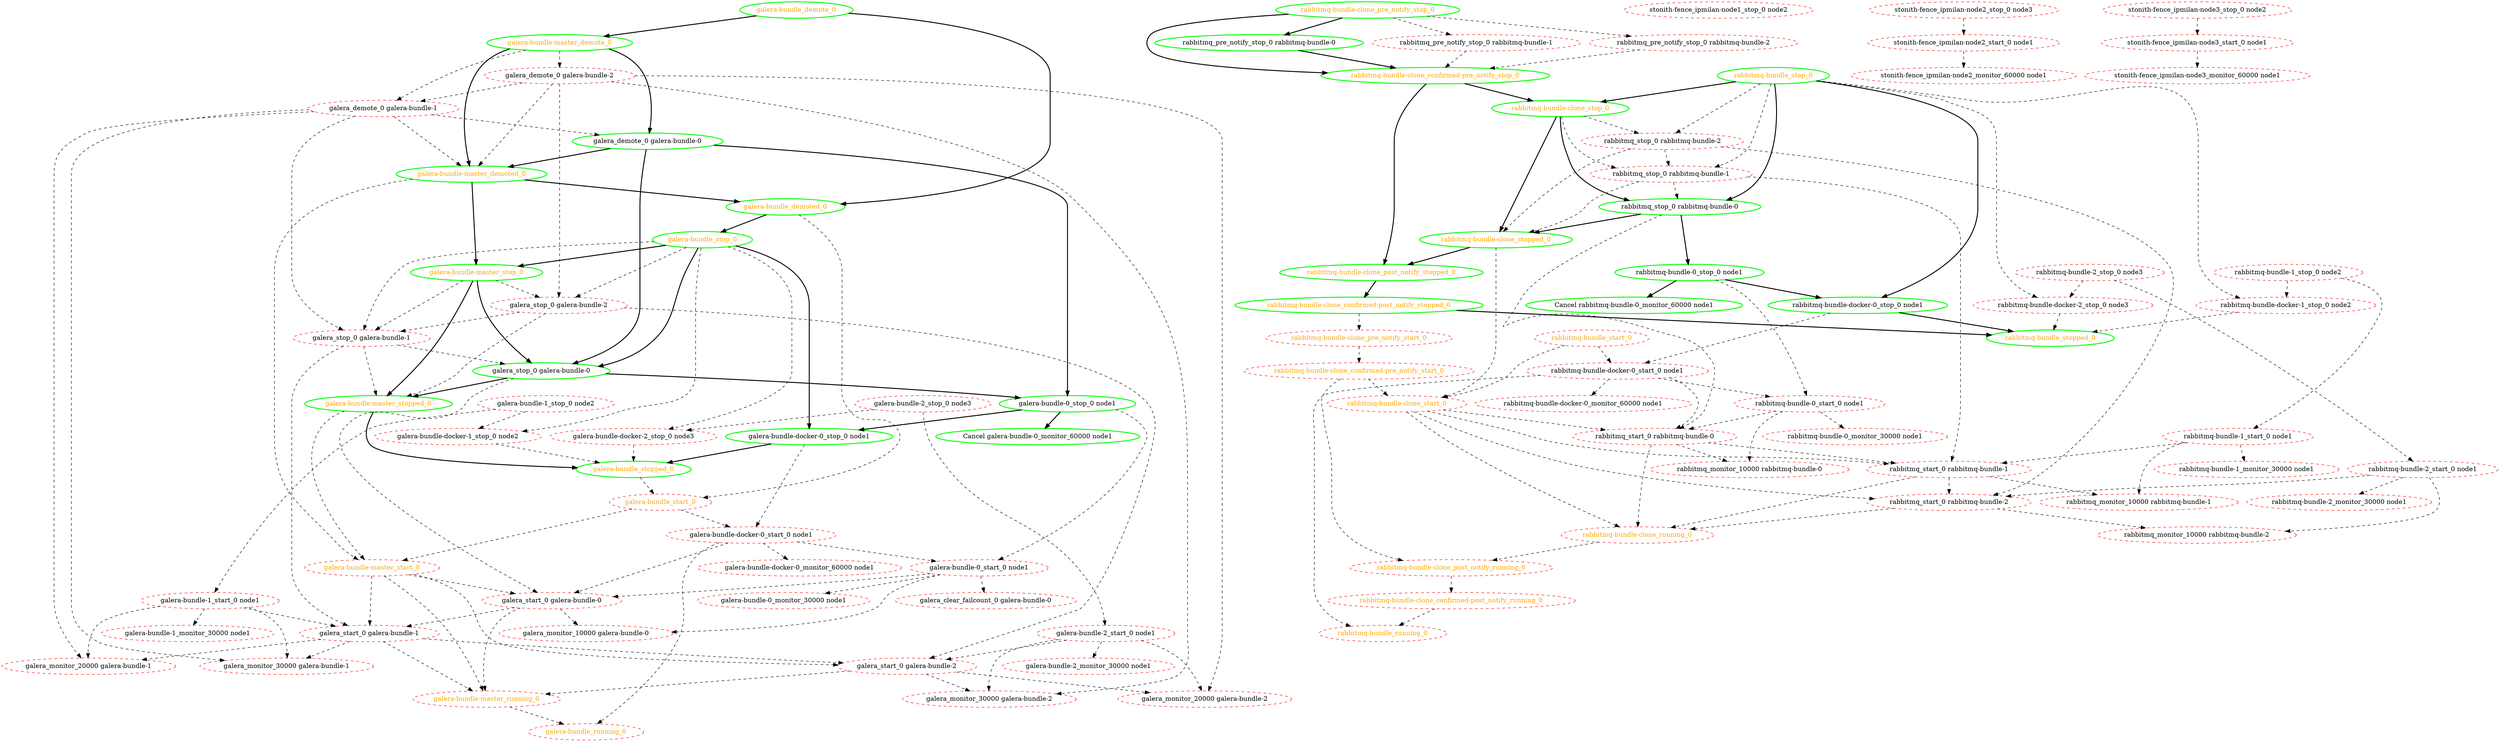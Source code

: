  digraph "g" {
"Cancel galera-bundle-0_monitor_60000 node1" [ style=bold color="green" fontcolor="black"]
"Cancel rabbitmq-bundle-0_monitor_60000 node1" [ style=bold color="green" fontcolor="black"]
"galera-bundle-0_monitor_30000 node1" [ style=dashed color="red" fontcolor="black"]
"galera-bundle-0_start_0 node1" -> "galera-bundle-0_monitor_30000 node1" [ style = dashed]
"galera-bundle-0_start_0 node1" -> "galera_clear_failcount_0 galera-bundle-0" [ style = dashed]
"galera-bundle-0_start_0 node1" -> "galera_monitor_10000 galera-bundle-0" [ style = dashed]
"galera-bundle-0_start_0 node1" -> "galera_start_0 galera-bundle-0" [ style = dashed]
"galera-bundle-0_start_0 node1" [ style=dashed color="red" fontcolor="black"]
"galera-bundle-0_stop_0 node1" -> "Cancel galera-bundle-0_monitor_60000 node1" [ style = bold]
"galera-bundle-0_stop_0 node1" -> "galera-bundle-0_start_0 node1" [ style = dashed]
"galera-bundle-0_stop_0 node1" -> "galera-bundle-docker-0_stop_0 node1" [ style = bold]
"galera-bundle-0_stop_0 node1" [ style=bold color="green" fontcolor="black"]
"galera-bundle-1_monitor_30000 node1" [ style=dashed color="red" fontcolor="black"]
"galera-bundle-1_start_0 node1" -> "galera-bundle-1_monitor_30000 node1" [ style = dashed]
"galera-bundle-1_start_0 node1" -> "galera_monitor_20000 galera-bundle-1" [ style = dashed]
"galera-bundle-1_start_0 node1" -> "galera_monitor_30000 galera-bundle-1" [ style = dashed]
"galera-bundle-1_start_0 node1" -> "galera_start_0 galera-bundle-1" [ style = dashed]
"galera-bundle-1_start_0 node1" [ style=dashed color="red" fontcolor="black"]
"galera-bundle-1_stop_0 node2" -> "galera-bundle-1_start_0 node1" [ style = dashed]
"galera-bundle-1_stop_0 node2" -> "galera-bundle-docker-1_stop_0 node2" [ style = dashed]
"galera-bundle-1_stop_0 node2" [ style=dashed color="red" fontcolor="black"]
"galera-bundle-2_monitor_30000 node1" [ style=dashed color="red" fontcolor="black"]
"galera-bundle-2_start_0 node1" -> "galera-bundle-2_monitor_30000 node1" [ style = dashed]
"galera-bundle-2_start_0 node1" -> "galera_monitor_20000 galera-bundle-2" [ style = dashed]
"galera-bundle-2_start_0 node1" -> "galera_monitor_30000 galera-bundle-2" [ style = dashed]
"galera-bundle-2_start_0 node1" -> "galera_start_0 galera-bundle-2" [ style = dashed]
"galera-bundle-2_start_0 node1" [ style=dashed color="red" fontcolor="black"]
"galera-bundle-2_stop_0 node3" -> "galera-bundle-2_start_0 node1" [ style = dashed]
"galera-bundle-2_stop_0 node3" -> "galera-bundle-docker-2_stop_0 node3" [ style = dashed]
"galera-bundle-2_stop_0 node3" [ style=dashed color="red" fontcolor="black"]
"galera-bundle-docker-0_monitor_60000 node1" [ style=dashed color="red" fontcolor="black"]
"galera-bundle-docker-0_start_0 node1" -> "galera-bundle-0_start_0 node1" [ style = dashed]
"galera-bundle-docker-0_start_0 node1" -> "galera-bundle-docker-0_monitor_60000 node1" [ style = dashed]
"galera-bundle-docker-0_start_0 node1" -> "galera-bundle_running_0" [ style = dashed]
"galera-bundle-docker-0_start_0 node1" -> "galera_start_0 galera-bundle-0" [ style = dashed]
"galera-bundle-docker-0_start_0 node1" [ style=dashed color="red" fontcolor="black"]
"galera-bundle-docker-0_stop_0 node1" -> "galera-bundle-docker-0_start_0 node1" [ style = dashed]
"galera-bundle-docker-0_stop_0 node1" -> "galera-bundle_stopped_0" [ style = bold]
"galera-bundle-docker-0_stop_0 node1" [ style=bold color="green" fontcolor="black"]
"galera-bundle-docker-1_stop_0 node2" -> "galera-bundle_stopped_0" [ style = dashed]
"galera-bundle-docker-1_stop_0 node2" [ style=dashed color="red" fontcolor="black"]
"galera-bundle-docker-2_stop_0 node3" -> "galera-bundle_stopped_0" [ style = dashed]
"galera-bundle-docker-2_stop_0 node3" [ style=dashed color="red" fontcolor="black"]
"galera-bundle-master_demote_0" -> "galera-bundle-master_demoted_0" [ style = bold]
"galera-bundle-master_demote_0" -> "galera_demote_0 galera-bundle-0" [ style = bold]
"galera-bundle-master_demote_0" -> "galera_demote_0 galera-bundle-1" [ style = dashed]
"galera-bundle-master_demote_0" -> "galera_demote_0 galera-bundle-2" [ style = dashed]
"galera-bundle-master_demote_0" [ style=bold color="green" fontcolor="orange"]
"galera-bundle-master_demoted_0" -> "galera-bundle-master_start_0" [ style = dashed]
"galera-bundle-master_demoted_0" -> "galera-bundle-master_stop_0" [ style = bold]
"galera-bundle-master_demoted_0" -> "galera-bundle_demoted_0" [ style = bold]
"galera-bundle-master_demoted_0" [ style=bold color="green" fontcolor="orange"]
"galera-bundle-master_running_0" -> "galera-bundle_running_0" [ style = dashed]
"galera-bundle-master_running_0" [ style=dashed color="red" fontcolor="orange"]
"galera-bundle-master_start_0" -> "galera-bundle-master_running_0" [ style = dashed]
"galera-bundle-master_start_0" -> "galera_start_0 galera-bundle-0" [ style = dashed]
"galera-bundle-master_start_0" -> "galera_start_0 galera-bundle-1" [ style = dashed]
"galera-bundle-master_start_0" -> "galera_start_0 galera-bundle-2" [ style = dashed]
"galera-bundle-master_start_0" [ style=dashed color="red" fontcolor="orange"]
"galera-bundle-master_stop_0" -> "galera-bundle-master_stopped_0" [ style = bold]
"galera-bundle-master_stop_0" -> "galera_stop_0 galera-bundle-0" [ style = bold]
"galera-bundle-master_stop_0" -> "galera_stop_0 galera-bundle-1" [ style = dashed]
"galera-bundle-master_stop_0" -> "galera_stop_0 galera-bundle-2" [ style = dashed]
"galera-bundle-master_stop_0" [ style=bold color="green" fontcolor="orange"]
"galera-bundle-master_stopped_0" -> "galera-bundle-master_start_0" [ style = dashed]
"galera-bundle-master_stopped_0" -> "galera-bundle_stopped_0" [ style = bold]
"galera-bundle-master_stopped_0" [ style=bold color="green" fontcolor="orange"]
"galera-bundle_demote_0" -> "galera-bundle-master_demote_0" [ style = bold]
"galera-bundle_demote_0" -> "galera-bundle_demoted_0" [ style = bold]
"galera-bundle_demote_0" [ style=bold color="green" fontcolor="orange"]
"galera-bundle_demoted_0" -> "galera-bundle_start_0" [ style = dashed]
"galera-bundle_demoted_0" -> "galera-bundle_stop_0" [ style = bold]
"galera-bundle_demoted_0" [ style=bold color="green" fontcolor="orange"]
"galera-bundle_running_0" [ style=dashed color="red" fontcolor="orange"]
"galera-bundle_start_0" -> "galera-bundle-docker-0_start_0 node1" [ style = dashed]
"galera-bundle_start_0" -> "galera-bundle-master_start_0" [ style = dashed]
"galera-bundle_start_0" [ style=dashed color="red" fontcolor="orange"]
"galera-bundle_stop_0" -> "galera-bundle-docker-0_stop_0 node1" [ style = bold]
"galera-bundle_stop_0" -> "galera-bundle-docker-1_stop_0 node2" [ style = dashed]
"galera-bundle_stop_0" -> "galera-bundle-docker-2_stop_0 node3" [ style = dashed]
"galera-bundle_stop_0" -> "galera-bundle-master_stop_0" [ style = bold]
"galera-bundle_stop_0" -> "galera_stop_0 galera-bundle-0" [ style = bold]
"galera-bundle_stop_0" -> "galera_stop_0 galera-bundle-1" [ style = dashed]
"galera-bundle_stop_0" -> "galera_stop_0 galera-bundle-2" [ style = dashed]
"galera-bundle_stop_0" [ style=bold color="green" fontcolor="orange"]
"galera-bundle_stopped_0" -> "galera-bundle_start_0" [ style = dashed]
"galera-bundle_stopped_0" [ style=bold color="green" fontcolor="orange"]
"galera_clear_failcount_0 galera-bundle-0" [ style=dashed color="red" fontcolor="black"]
"galera_demote_0 galera-bundle-0" -> "galera-bundle-0_stop_0 node1" [ style = bold]
"galera_demote_0 galera-bundle-0" -> "galera-bundle-master_demoted_0" [ style = bold]
"galera_demote_0 galera-bundle-0" -> "galera_stop_0 galera-bundle-0" [ style = bold]
"galera_demote_0 galera-bundle-0" [ style=bold color="green" fontcolor="black"]
"galera_demote_0 galera-bundle-1" -> "galera-bundle-master_demoted_0" [ style = dashed]
"galera_demote_0 galera-bundle-1" -> "galera_demote_0 galera-bundle-0" [ style = dashed]
"galera_demote_0 galera-bundle-1" -> "galera_monitor_20000 galera-bundle-1" [ style = dashed]
"galera_demote_0 galera-bundle-1" -> "galera_monitor_30000 galera-bundle-1" [ style = dashed]
"galera_demote_0 galera-bundle-1" -> "galera_stop_0 galera-bundle-1" [ style = dashed]
"galera_demote_0 galera-bundle-1" [ style=dashed color="red" fontcolor="black"]
"galera_demote_0 galera-bundle-2" -> "galera-bundle-master_demoted_0" [ style = dashed]
"galera_demote_0 galera-bundle-2" -> "galera_demote_0 galera-bundle-1" [ style = dashed]
"galera_demote_0 galera-bundle-2" -> "galera_monitor_20000 galera-bundle-2" [ style = dashed]
"galera_demote_0 galera-bundle-2" -> "galera_monitor_30000 galera-bundle-2" [ style = dashed]
"galera_demote_0 galera-bundle-2" -> "galera_stop_0 galera-bundle-2" [ style = dashed]
"galera_demote_0 galera-bundle-2" [ style=dashed color="red" fontcolor="black"]
"galera_monitor_10000 galera-bundle-0" [ style=dashed color="red" fontcolor="black"]
"galera_monitor_20000 galera-bundle-1" [ style=dashed color="red" fontcolor="black"]
"galera_monitor_20000 galera-bundle-2" [ style=dashed color="red" fontcolor="black"]
"galera_monitor_30000 galera-bundle-1" [ style=dashed color="red" fontcolor="black"]
"galera_monitor_30000 galera-bundle-2" [ style=dashed color="red" fontcolor="black"]
"galera_start_0 galera-bundle-0" -> "galera-bundle-master_running_0" [ style = dashed]
"galera_start_0 galera-bundle-0" -> "galera_monitor_10000 galera-bundle-0" [ style = dashed]
"galera_start_0 galera-bundle-0" -> "galera_start_0 galera-bundle-1" [ style = dashed]
"galera_start_0 galera-bundle-0" [ style=dashed color="red" fontcolor="black"]
"galera_start_0 galera-bundle-1" -> "galera-bundle-master_running_0" [ style = dashed]
"galera_start_0 galera-bundle-1" -> "galera_monitor_20000 galera-bundle-1" [ style = dashed]
"galera_start_0 galera-bundle-1" -> "galera_monitor_30000 galera-bundle-1" [ style = dashed]
"galera_start_0 galera-bundle-1" -> "galera_start_0 galera-bundle-2" [ style = dashed]
"galera_start_0 galera-bundle-1" [ style=dashed color="red" fontcolor="black"]
"galera_start_0 galera-bundle-2" -> "galera-bundle-master_running_0" [ style = dashed]
"galera_start_0 galera-bundle-2" -> "galera_monitor_20000 galera-bundle-2" [ style = dashed]
"galera_start_0 galera-bundle-2" -> "galera_monitor_30000 galera-bundle-2" [ style = dashed]
"galera_start_0 galera-bundle-2" [ style=dashed color="red" fontcolor="black"]
"galera_stop_0 galera-bundle-0" -> "galera-bundle-0_stop_0 node1" [ style = bold]
"galera_stop_0 galera-bundle-0" -> "galera-bundle-master_stopped_0" [ style = bold]
"galera_stop_0 galera-bundle-0" -> "galera_start_0 galera-bundle-0" [ style = dashed]
"galera_stop_0 galera-bundle-0" [ style=bold color="green" fontcolor="black"]
"galera_stop_0 galera-bundle-1" -> "galera-bundle-master_stopped_0" [ style = dashed]
"galera_stop_0 galera-bundle-1" -> "galera_start_0 galera-bundle-1" [ style = dashed]
"galera_stop_0 galera-bundle-1" -> "galera_stop_0 galera-bundle-0" [ style = dashed]
"galera_stop_0 galera-bundle-1" [ style=dashed color="red" fontcolor="black"]
"galera_stop_0 galera-bundle-2" -> "galera-bundle-master_stopped_0" [ style = dashed]
"galera_stop_0 galera-bundle-2" -> "galera_start_0 galera-bundle-2" [ style = dashed]
"galera_stop_0 galera-bundle-2" -> "galera_stop_0 galera-bundle-1" [ style = dashed]
"galera_stop_0 galera-bundle-2" [ style=dashed color="red" fontcolor="black"]
"rabbitmq-bundle-0_monitor_30000 node1" [ style=dashed color="red" fontcolor="black"]
"rabbitmq-bundle-0_start_0 node1" -> "rabbitmq-bundle-0_monitor_30000 node1" [ style = dashed]
"rabbitmq-bundle-0_start_0 node1" -> "rabbitmq_monitor_10000 rabbitmq-bundle-0" [ style = dashed]
"rabbitmq-bundle-0_start_0 node1" -> "rabbitmq_start_0 rabbitmq-bundle-0" [ style = dashed]
"rabbitmq-bundle-0_start_0 node1" [ style=dashed color="red" fontcolor="black"]
"rabbitmq-bundle-0_stop_0 node1" -> "Cancel rabbitmq-bundle-0_monitor_60000 node1" [ style = bold]
"rabbitmq-bundle-0_stop_0 node1" -> "rabbitmq-bundle-0_start_0 node1" [ style = dashed]
"rabbitmq-bundle-0_stop_0 node1" -> "rabbitmq-bundle-docker-0_stop_0 node1" [ style = bold]
"rabbitmq-bundle-0_stop_0 node1" [ style=bold color="green" fontcolor="black"]
"rabbitmq-bundle-1_monitor_30000 node1" [ style=dashed color="red" fontcolor="black"]
"rabbitmq-bundle-1_start_0 node1" -> "rabbitmq-bundle-1_monitor_30000 node1" [ style = dashed]
"rabbitmq-bundle-1_start_0 node1" -> "rabbitmq_monitor_10000 rabbitmq-bundle-1" [ style = dashed]
"rabbitmq-bundle-1_start_0 node1" -> "rabbitmq_start_0 rabbitmq-bundle-1" [ style = dashed]
"rabbitmq-bundle-1_start_0 node1" [ style=dashed color="red" fontcolor="black"]
"rabbitmq-bundle-1_stop_0 node2" -> "rabbitmq-bundle-1_start_0 node1" [ style = dashed]
"rabbitmq-bundle-1_stop_0 node2" -> "rabbitmq-bundle-docker-1_stop_0 node2" [ style = dashed]
"rabbitmq-bundle-1_stop_0 node2" [ style=dashed color="red" fontcolor="black"]
"rabbitmq-bundle-2_monitor_30000 node1" [ style=dashed color="red" fontcolor="black"]
"rabbitmq-bundle-2_start_0 node1" -> "rabbitmq-bundle-2_monitor_30000 node1" [ style = dashed]
"rabbitmq-bundle-2_start_0 node1" -> "rabbitmq_monitor_10000 rabbitmq-bundle-2" [ style = dashed]
"rabbitmq-bundle-2_start_0 node1" -> "rabbitmq_start_0 rabbitmq-bundle-2" [ style = dashed]
"rabbitmq-bundle-2_start_0 node1" [ style=dashed color="red" fontcolor="black"]
"rabbitmq-bundle-2_stop_0 node3" -> "rabbitmq-bundle-2_start_0 node1" [ style = dashed]
"rabbitmq-bundle-2_stop_0 node3" -> "rabbitmq-bundle-docker-2_stop_0 node3" [ style = dashed]
"rabbitmq-bundle-2_stop_0 node3" [ style=dashed color="red" fontcolor="black"]
"rabbitmq-bundle-clone_confirmed-post_notify_running_0" -> "rabbitmq-bundle_running_0" [ style = dashed]
"rabbitmq-bundle-clone_confirmed-post_notify_running_0" [ style=dashed color="red" fontcolor="orange"]
"rabbitmq-bundle-clone_confirmed-post_notify_stopped_0" -> "rabbitmq-bundle-clone_pre_notify_start_0" [ style = dashed]
"rabbitmq-bundle-clone_confirmed-post_notify_stopped_0" -> "rabbitmq-bundle_stopped_0" [ style = bold]
"rabbitmq-bundle-clone_confirmed-post_notify_stopped_0" [ style=bold color="green" fontcolor="orange"]
"rabbitmq-bundle-clone_confirmed-pre_notify_start_0" -> "rabbitmq-bundle-clone_post_notify_running_0" [ style = dashed]
"rabbitmq-bundle-clone_confirmed-pre_notify_start_0" -> "rabbitmq-bundle-clone_start_0" [ style = dashed]
"rabbitmq-bundle-clone_confirmed-pre_notify_start_0" [ style=dashed color="red" fontcolor="orange"]
"rabbitmq-bundle-clone_confirmed-pre_notify_stop_0" -> "rabbitmq-bundle-clone_post_notify_stopped_0" [ style = bold]
"rabbitmq-bundle-clone_confirmed-pre_notify_stop_0" -> "rabbitmq-bundle-clone_stop_0" [ style = bold]
"rabbitmq-bundle-clone_confirmed-pre_notify_stop_0" [ style=bold color="green" fontcolor="orange"]
"rabbitmq-bundle-clone_post_notify_running_0" -> "rabbitmq-bundle-clone_confirmed-post_notify_running_0" [ style = dashed]
"rabbitmq-bundle-clone_post_notify_running_0" [ style=dashed color="red" fontcolor="orange"]
"rabbitmq-bundle-clone_post_notify_stopped_0" -> "rabbitmq-bundle-clone_confirmed-post_notify_stopped_0" [ style = bold]
"rabbitmq-bundle-clone_post_notify_stopped_0" [ style=bold color="green" fontcolor="orange"]
"rabbitmq-bundle-clone_pre_notify_start_0" -> "rabbitmq-bundle-clone_confirmed-pre_notify_start_0" [ style = dashed]
"rabbitmq-bundle-clone_pre_notify_start_0" [ style=dashed color="red" fontcolor="orange"]
"rabbitmq-bundle-clone_pre_notify_stop_0" -> "rabbitmq-bundle-clone_confirmed-pre_notify_stop_0" [ style = bold]
"rabbitmq-bundle-clone_pre_notify_stop_0" -> "rabbitmq_pre_notify_stop_0 rabbitmq-bundle-0" [ style = bold]
"rabbitmq-bundle-clone_pre_notify_stop_0" -> "rabbitmq_pre_notify_stop_0 rabbitmq-bundle-1" [ style = dashed]
"rabbitmq-bundle-clone_pre_notify_stop_0" -> "rabbitmq_pre_notify_stop_0 rabbitmq-bundle-2" [ style = dashed]
"rabbitmq-bundle-clone_pre_notify_stop_0" [ style=bold color="green" fontcolor="orange"]
"rabbitmq-bundle-clone_running_0" -> "rabbitmq-bundle-clone_post_notify_running_0" [ style = dashed]
"rabbitmq-bundle-clone_running_0" [ style=dashed color="red" fontcolor="orange"]
"rabbitmq-bundle-clone_start_0" -> "rabbitmq-bundle-clone_running_0" [ style = dashed]
"rabbitmq-bundle-clone_start_0" -> "rabbitmq_start_0 rabbitmq-bundle-0" [ style = dashed]
"rabbitmq-bundle-clone_start_0" -> "rabbitmq_start_0 rabbitmq-bundle-1" [ style = dashed]
"rabbitmq-bundle-clone_start_0" -> "rabbitmq_start_0 rabbitmq-bundle-2" [ style = dashed]
"rabbitmq-bundle-clone_start_0" [ style=dashed color="red" fontcolor="orange"]
"rabbitmq-bundle-clone_stop_0" -> "rabbitmq-bundle-clone_stopped_0" [ style = bold]
"rabbitmq-bundle-clone_stop_0" -> "rabbitmq_stop_0 rabbitmq-bundle-0" [ style = bold]
"rabbitmq-bundle-clone_stop_0" -> "rabbitmq_stop_0 rabbitmq-bundle-1" [ style = dashed]
"rabbitmq-bundle-clone_stop_0" -> "rabbitmq_stop_0 rabbitmq-bundle-2" [ style = dashed]
"rabbitmq-bundle-clone_stop_0" [ style=bold color="green" fontcolor="orange"]
"rabbitmq-bundle-clone_stopped_0" -> "rabbitmq-bundle-clone_post_notify_stopped_0" [ style = bold]
"rabbitmq-bundle-clone_stopped_0" -> "rabbitmq-bundle-clone_start_0" [ style = dashed]
"rabbitmq-bundle-clone_stopped_0" [ style=bold color="green" fontcolor="orange"]
"rabbitmq-bundle-docker-0_monitor_60000 node1" [ style=dashed color="red" fontcolor="black"]
"rabbitmq-bundle-docker-0_start_0 node1" -> "rabbitmq-bundle-0_start_0 node1" [ style = dashed]
"rabbitmq-bundle-docker-0_start_0 node1" -> "rabbitmq-bundle-docker-0_monitor_60000 node1" [ style = dashed]
"rabbitmq-bundle-docker-0_start_0 node1" -> "rabbitmq-bundle_running_0" [ style = dashed]
"rabbitmq-bundle-docker-0_start_0 node1" -> "rabbitmq_start_0 rabbitmq-bundle-0" [ style = dashed]
"rabbitmq-bundle-docker-0_start_0 node1" [ style=dashed color="red" fontcolor="black"]
"rabbitmq-bundle-docker-0_stop_0 node1" -> "rabbitmq-bundle-docker-0_start_0 node1" [ style = dashed]
"rabbitmq-bundle-docker-0_stop_0 node1" -> "rabbitmq-bundle_stopped_0" [ style = bold]
"rabbitmq-bundle-docker-0_stop_0 node1" [ style=bold color="green" fontcolor="black"]
"rabbitmq-bundle-docker-1_stop_0 node2" -> "rabbitmq-bundle_stopped_0" [ style = dashed]
"rabbitmq-bundle-docker-1_stop_0 node2" [ style=dashed color="red" fontcolor="black"]
"rabbitmq-bundle-docker-2_stop_0 node3" -> "rabbitmq-bundle_stopped_0" [ style = dashed]
"rabbitmq-bundle-docker-2_stop_0 node3" [ style=dashed color="red" fontcolor="black"]
"rabbitmq-bundle_running_0" [ style=dashed color="red" fontcolor="orange"]
"rabbitmq-bundle_start_0" -> "rabbitmq-bundle-clone_start_0" [ style = dashed]
"rabbitmq-bundle_start_0" -> "rabbitmq-bundle-docker-0_start_0 node1" [ style = dashed]
"rabbitmq-bundle_start_0" [ style=dashed color="red" fontcolor="orange"]
"rabbitmq-bundle_stop_0" -> "rabbitmq-bundle-clone_stop_0" [ style = bold]
"rabbitmq-bundle_stop_0" -> "rabbitmq-bundle-docker-0_stop_0 node1" [ style = bold]
"rabbitmq-bundle_stop_0" -> "rabbitmq-bundle-docker-1_stop_0 node2" [ style = dashed]
"rabbitmq-bundle_stop_0" -> "rabbitmq-bundle-docker-2_stop_0 node3" [ style = dashed]
"rabbitmq-bundle_stop_0" -> "rabbitmq_stop_0 rabbitmq-bundle-0" [ style = bold]
"rabbitmq-bundle_stop_0" -> "rabbitmq_stop_0 rabbitmq-bundle-1" [ style = dashed]
"rabbitmq-bundle_stop_0" -> "rabbitmq_stop_0 rabbitmq-bundle-2" [ style = dashed]
"rabbitmq-bundle_stop_0" [ style=bold color="green" fontcolor="orange"]
"rabbitmq-bundle_stopped_0" [ style=bold color="green" fontcolor="orange"]
"rabbitmq_monitor_10000 rabbitmq-bundle-0" [ style=dashed color="red" fontcolor="black"]
"rabbitmq_monitor_10000 rabbitmq-bundle-1" [ style=dashed color="red" fontcolor="black"]
"rabbitmq_monitor_10000 rabbitmq-bundle-2" [ style=dashed color="red" fontcolor="black"]
"rabbitmq_pre_notify_stop_0 rabbitmq-bundle-0" -> "rabbitmq-bundle-clone_confirmed-pre_notify_stop_0" [ style = bold]
"rabbitmq_pre_notify_stop_0 rabbitmq-bundle-0" [ style=bold color="green" fontcolor="black"]
"rabbitmq_pre_notify_stop_0 rabbitmq-bundle-1" -> "rabbitmq-bundle-clone_confirmed-pre_notify_stop_0" [ style = dashed]
"rabbitmq_pre_notify_stop_0 rabbitmq-bundle-1" [ style=dashed color="red" fontcolor="black"]
"rabbitmq_pre_notify_stop_0 rabbitmq-bundle-2" -> "rabbitmq-bundle-clone_confirmed-pre_notify_stop_0" [ style = dashed]
"rabbitmq_pre_notify_stop_0 rabbitmq-bundle-2" [ style=dashed color="red" fontcolor="black"]
"rabbitmq_start_0 rabbitmq-bundle-0" -> "rabbitmq-bundle-clone_running_0" [ style = dashed]
"rabbitmq_start_0 rabbitmq-bundle-0" -> "rabbitmq_monitor_10000 rabbitmq-bundle-0" [ style = dashed]
"rabbitmq_start_0 rabbitmq-bundle-0" -> "rabbitmq_start_0 rabbitmq-bundle-1" [ style = dashed]
"rabbitmq_start_0 rabbitmq-bundle-0" [ style=dashed color="red" fontcolor="black"]
"rabbitmq_start_0 rabbitmq-bundle-1" -> "rabbitmq-bundle-clone_running_0" [ style = dashed]
"rabbitmq_start_0 rabbitmq-bundle-1" -> "rabbitmq_monitor_10000 rabbitmq-bundle-1" [ style = dashed]
"rabbitmq_start_0 rabbitmq-bundle-1" -> "rabbitmq_start_0 rabbitmq-bundle-2" [ style = dashed]
"rabbitmq_start_0 rabbitmq-bundle-1" [ style=dashed color="red" fontcolor="black"]
"rabbitmq_start_0 rabbitmq-bundle-2" -> "rabbitmq-bundle-clone_running_0" [ style = dashed]
"rabbitmq_start_0 rabbitmq-bundle-2" -> "rabbitmq_monitor_10000 rabbitmq-bundle-2" [ style = dashed]
"rabbitmq_start_0 rabbitmq-bundle-2" [ style=dashed color="red" fontcolor="black"]
"rabbitmq_stop_0 rabbitmq-bundle-0" -> "rabbitmq-bundle-0_stop_0 node1" [ style = bold]
"rabbitmq_stop_0 rabbitmq-bundle-0" -> "rabbitmq-bundle-clone_stopped_0" [ style = bold]
"rabbitmq_stop_0 rabbitmq-bundle-0" -> "rabbitmq_start_0 rabbitmq-bundle-0" [ style = dashed]
"rabbitmq_stop_0 rabbitmq-bundle-0" [ style=bold color="green" fontcolor="black"]
"rabbitmq_stop_0 rabbitmq-bundle-1" -> "rabbitmq-bundle-clone_stopped_0" [ style = dashed]
"rabbitmq_stop_0 rabbitmq-bundle-1" -> "rabbitmq_start_0 rabbitmq-bundle-1" [ style = dashed]
"rabbitmq_stop_0 rabbitmq-bundle-1" -> "rabbitmq_stop_0 rabbitmq-bundle-0" [ style = dashed]
"rabbitmq_stop_0 rabbitmq-bundle-1" [ style=dashed color="red" fontcolor="black"]
"rabbitmq_stop_0 rabbitmq-bundle-2" -> "rabbitmq-bundle-clone_stopped_0" [ style = dashed]
"rabbitmq_stop_0 rabbitmq-bundle-2" -> "rabbitmq_start_0 rabbitmq-bundle-2" [ style = dashed]
"rabbitmq_stop_0 rabbitmq-bundle-2" -> "rabbitmq_stop_0 rabbitmq-bundle-1" [ style = dashed]
"rabbitmq_stop_0 rabbitmq-bundle-2" [ style=dashed color="red" fontcolor="black"]
"stonith-fence_ipmilan-node1_stop_0 node2" [ style=dashed color="red" fontcolor="black"]
"stonith-fence_ipmilan-node2_monitor_60000 node1" [ style=dashed color="red" fontcolor="black"]
"stonith-fence_ipmilan-node2_start_0 node1" -> "stonith-fence_ipmilan-node2_monitor_60000 node1" [ style = dashed]
"stonith-fence_ipmilan-node2_start_0 node1" [ style=dashed color="red" fontcolor="black"]
"stonith-fence_ipmilan-node2_stop_0 node3" -> "stonith-fence_ipmilan-node2_start_0 node1" [ style = dashed]
"stonith-fence_ipmilan-node2_stop_0 node3" [ style=dashed color="red" fontcolor="black"]
"stonith-fence_ipmilan-node3_monitor_60000 node1" [ style=dashed color="red" fontcolor="black"]
"stonith-fence_ipmilan-node3_start_0 node1" -> "stonith-fence_ipmilan-node3_monitor_60000 node1" [ style = dashed]
"stonith-fence_ipmilan-node3_start_0 node1" [ style=dashed color="red" fontcolor="black"]
"stonith-fence_ipmilan-node3_stop_0 node2" -> "stonith-fence_ipmilan-node3_start_0 node1" [ style = dashed]
"stonith-fence_ipmilan-node3_stop_0 node2" [ style=dashed color="red" fontcolor="black"]
}
